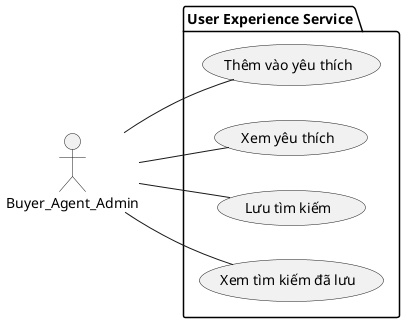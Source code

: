 @startuml UXService_UseCase
left to right direction
actor Buyer_Agent_Admin

package "User Experience Service" {
  usecase AddFavorite        as "Thêm vào yêu thích"
  usecase ViewFavorites      as "Xem yêu thích"
  usecase SaveSearch         as "Lưu tìm kiếm"
  usecase ViewSavedSearches  as "Xem tìm kiếm đã lưu"
}

Buyer_Agent_Admin -- AddFavorite
Buyer_Agent_Admin -- ViewFavorites
Buyer_Agent_Admin -- SaveSearch
Buyer_Agent_Admin -- ViewSavedSearches

@enduml
